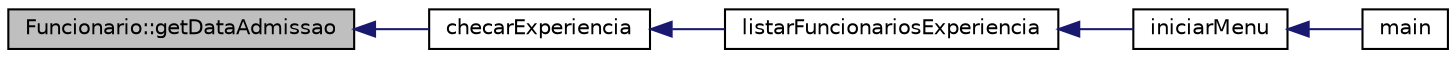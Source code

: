 digraph "Funcionario::getDataAdmissao"
{
  edge [fontname="Helvetica",fontsize="10",labelfontname="Helvetica",labelfontsize="10"];
  node [fontname="Helvetica",fontsize="10",shape=record];
  rankdir="LR";
  Node7 [label="Funcionario::getDataAdmissao",height=0.2,width=0.4,color="black", fillcolor="grey75", style="filled", fontcolor="black"];
  Node7 -> Node8 [dir="back",color="midnightblue",fontsize="10",style="solid",fontname="Helvetica"];
  Node8 [label="checarExperiencia",height=0.2,width=0.4,color="black", fillcolor="white", style="filled",URL="$funcionario-crud_8h.html#a847f3bfc9a77574a82af034675c5f05c",tooltip="Checa se um funcionario é inexperiente. "];
  Node8 -> Node9 [dir="back",color="midnightblue",fontsize="10",style="solid",fontname="Helvetica"];
  Node9 [label="listarFuncionariosExperiencia",height=0.2,width=0.4,color="black", fillcolor="white", style="filled",URL="$empresa-crud_8h.html#a8c07bc2a395d88373ebe39b1c7a59116",tooltip="Lista funcionários contratados em até 90 dias. "];
  Node9 -> Node10 [dir="back",color="midnightblue",fontsize="10",style="solid",fontname="Helvetica"];
  Node10 [label="iniciarMenu",height=0.2,width=0.4,color="black", fillcolor="white", style="filled",URL="$menu_8h.html#a2311af40e30459172b0fa90ac0bf6030",tooltip="inicializa o menu do sistema "];
  Node10 -> Node11 [dir="back",color="midnightblue",fontsize="10",style="solid",fontname="Helvetica"];
  Node11 [label="main",height=0.2,width=0.4,color="black", fillcolor="white", style="filled",URL="$main_8cpp.html#a0ddf1224851353fc92bfbff6f499fa97"];
}
